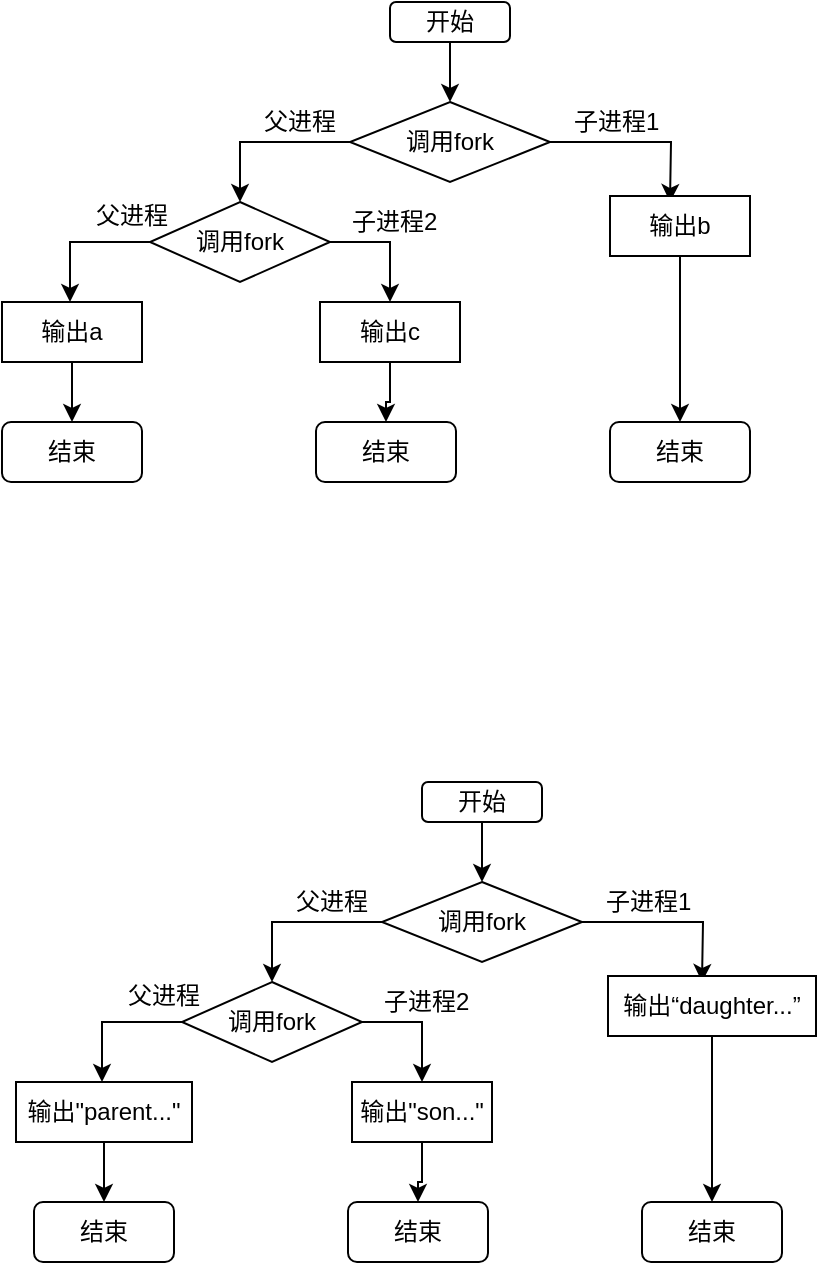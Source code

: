 <mxfile version="12.2.4" pages="1"><diagram id="gaAG4IXYUkCzt0-5SxON" name="Page-1"><mxGraphModel dx="885" dy="470" grid="1" gridSize="10" guides="1" tooltips="1" connect="1" arrows="1" fold="1" page="1" pageScale="1" pageWidth="827" pageHeight="1169" math="0" shadow="0"><root><mxCell id="0"/><mxCell id="1" parent="0"/><mxCell id="4" value="" style="edgeStyle=orthogonalEdgeStyle;rounded=0;orthogonalLoop=1;jettySize=auto;html=1;entryX=0.5;entryY=0;entryDx=0;entryDy=0;" parent="1" source="2" target="6" edge="1"><mxGeometry relative="1" as="geometry"><mxPoint x="410" y="150" as="targetPoint"/></mxGeometry></mxCell><mxCell id="2" value="开始" style="rounded=1;whiteSpace=wrap;html=1;" parent="1" vertex="1"><mxGeometry x="380" y="80" width="60" height="20" as="geometry"/></mxCell><mxCell id="8" value="" style="edgeStyle=orthogonalEdgeStyle;rounded=0;orthogonalLoop=1;jettySize=auto;html=1;" parent="1" source="6" edge="1"><mxGeometry relative="1" as="geometry"><mxPoint x="520" y="180" as="targetPoint"/></mxGeometry></mxCell><mxCell id="10" value="" style="edgeStyle=orthogonalEdgeStyle;rounded=0;orthogonalLoop=1;jettySize=auto;html=1;entryX=0.5;entryY=0;entryDx=0;entryDy=0;" parent="1" source="6" target="13" edge="1"><mxGeometry relative="1" as="geometry"><mxPoint x="300" y="180" as="targetPoint"/></mxGeometry></mxCell><mxCell id="6" value="调用fork" style="rhombus;whiteSpace=wrap;html=1;" parent="1" vertex="1"><mxGeometry x="360" y="130" width="100" height="40" as="geometry"/></mxCell><mxCell id="12" value="父进程" style="text;html=1;resizable=0;points=[];autosize=1;align=left;verticalAlign=top;spacingTop=-4;" parent="1" vertex="1"><mxGeometry x="315" y="130" width="50" height="20" as="geometry"/></mxCell><mxCell id="13" value="调用fork" style="rhombus;whiteSpace=wrap;html=1;" parent="1" vertex="1"><mxGeometry x="260" y="180" width="90" height="40" as="geometry"/></mxCell><mxCell id="14" value="" style="edgeStyle=orthogonalEdgeStyle;rounded=0;orthogonalLoop=1;jettySize=auto;html=1;exitX=1;exitY=0.5;exitDx=0;exitDy=0;" parent="1" source="13" edge="1"><mxGeometry relative="1" as="geometry"><mxPoint x="353" y="200" as="sourcePoint"/><mxPoint x="380" y="230" as="targetPoint"/><Array as="points"><mxPoint x="380" y="200"/><mxPoint x="380" y="230"/></Array></mxGeometry></mxCell><mxCell id="15" value="" style="edgeStyle=orthogonalEdgeStyle;rounded=0;orthogonalLoop=1;jettySize=auto;html=1;exitX=0;exitY=0.5;exitDx=0;exitDy=0;" parent="1" source="13" edge="1"><mxGeometry relative="1" as="geometry"><mxPoint x="253" y="200" as="sourcePoint"/><mxPoint x="220" y="230" as="targetPoint"/><Array as="points"><mxPoint x="220" y="200"/><mxPoint x="220" y="230"/></Array></mxGeometry></mxCell><mxCell id="16" value="父进程" style="text;html=1;resizable=0;points=[];autosize=1;align=left;verticalAlign=top;spacingTop=-4;" parent="1" vertex="1"><mxGeometry x="231" y="177" width="50" height="20" as="geometry"/></mxCell><mxCell id="17" value="子进程1" style="text;html=1;resizable=0;points=[];autosize=1;align=left;verticalAlign=top;spacingTop=-4;" parent="1" vertex="1"><mxGeometry x="470" y="130" width="60" height="20" as="geometry"/></mxCell><mxCell id="18" value="子进程2" style="text;html=1;resizable=0;points=[];autosize=1;align=left;verticalAlign=top;spacingTop=-4;" parent="1" vertex="1"><mxGeometry x="359" y="180" width="60" height="20" as="geometry"/></mxCell><mxCell id="27" style="edgeStyle=orthogonalEdgeStyle;rounded=0;orthogonalLoop=1;jettySize=auto;html=1;entryX=0.5;entryY=0;entryDx=0;entryDy=0;" parent="1" source="19" target="22" edge="1"><mxGeometry relative="1" as="geometry"/></mxCell><mxCell id="19" value="输出a" style="rounded=0;whiteSpace=wrap;html=1;" parent="1" vertex="1"><mxGeometry x="186" y="230" width="70" height="30" as="geometry"/></mxCell><mxCell id="29" style="edgeStyle=orthogonalEdgeStyle;rounded=0;orthogonalLoop=1;jettySize=auto;html=1;entryX=0.5;entryY=0;entryDx=0;entryDy=0;" parent="1" source="20" target="23" edge="1"><mxGeometry relative="1" as="geometry"><Array as="points"><mxPoint x="380" y="280"/><mxPoint x="378" y="280"/></Array></mxGeometry></mxCell><mxCell id="20" value="输出c" style="rounded=0;whiteSpace=wrap;html=1;" parent="1" vertex="1"><mxGeometry x="345" y="230" width="70" height="30" as="geometry"/></mxCell><mxCell id="30" style="edgeStyle=orthogonalEdgeStyle;rounded=0;orthogonalLoop=1;jettySize=auto;html=1;entryX=0.5;entryY=0;entryDx=0;entryDy=0;" parent="1" source="21" target="24" edge="1"><mxGeometry relative="1" as="geometry"/></mxCell><mxCell id="21" value="输出b" style="rounded=0;whiteSpace=wrap;html=1;" parent="1" vertex="1"><mxGeometry x="490" y="177" width="70" height="30" as="geometry"/></mxCell><mxCell id="22" value="结束" style="rounded=1;whiteSpace=wrap;html=1;" parent="1" vertex="1"><mxGeometry x="186" y="290" width="70" height="30" as="geometry"/></mxCell><mxCell id="23" value="结束" style="rounded=1;whiteSpace=wrap;html=1;" parent="1" vertex="1"><mxGeometry x="343" y="290" width="70" height="30" as="geometry"/></mxCell><mxCell id="24" value="结束" style="rounded=1;whiteSpace=wrap;html=1;" parent="1" vertex="1"><mxGeometry x="490" y="290" width="70" height="30" as="geometry"/></mxCell><mxCell id="31" value="" style="edgeStyle=orthogonalEdgeStyle;rounded=0;orthogonalLoop=1;jettySize=auto;html=1;entryX=0.5;entryY=0;entryDx=0;entryDy=0;" parent="1" source="32" target="35" edge="1"><mxGeometry relative="1" as="geometry"><mxPoint x="426" y="540" as="targetPoint"/></mxGeometry></mxCell><mxCell id="32" value="开始" style="rounded=1;whiteSpace=wrap;html=1;" parent="1" vertex="1"><mxGeometry x="396" y="470" width="60" height="20" as="geometry"/></mxCell><mxCell id="33" value="" style="edgeStyle=orthogonalEdgeStyle;rounded=0;orthogonalLoop=1;jettySize=auto;html=1;" parent="1" source="35" edge="1"><mxGeometry relative="1" as="geometry"><mxPoint x="536" y="570" as="targetPoint"/></mxGeometry></mxCell><mxCell id="34" value="" style="edgeStyle=orthogonalEdgeStyle;rounded=0;orthogonalLoop=1;jettySize=auto;html=1;entryX=0.5;entryY=0;entryDx=0;entryDy=0;" parent="1" source="35" target="37" edge="1"><mxGeometry relative="1" as="geometry"><mxPoint x="316" y="570" as="targetPoint"/></mxGeometry></mxCell><mxCell id="35" value="调用fork" style="rhombus;whiteSpace=wrap;html=1;" parent="1" vertex="1"><mxGeometry x="376" y="520" width="100" height="40" as="geometry"/></mxCell><mxCell id="36" value="父进程" style="text;html=1;resizable=0;points=[];autosize=1;align=left;verticalAlign=top;spacingTop=-4;" parent="1" vertex="1"><mxGeometry x="331" y="520" width="50" height="20" as="geometry"/></mxCell><mxCell id="37" value="调用fork" style="rhombus;whiteSpace=wrap;html=1;" parent="1" vertex="1"><mxGeometry x="276" y="570" width="90" height="40" as="geometry"/></mxCell><mxCell id="38" value="" style="edgeStyle=orthogonalEdgeStyle;rounded=0;orthogonalLoop=1;jettySize=auto;html=1;exitX=1;exitY=0.5;exitDx=0;exitDy=0;" parent="1" source="37" edge="1"><mxGeometry relative="1" as="geometry"><mxPoint x="369" y="590" as="sourcePoint"/><mxPoint x="396" y="620" as="targetPoint"/><Array as="points"><mxPoint x="396" y="590"/><mxPoint x="396" y="620"/></Array></mxGeometry></mxCell><mxCell id="39" value="" style="edgeStyle=orthogonalEdgeStyle;rounded=0;orthogonalLoop=1;jettySize=auto;html=1;exitX=0;exitY=0.5;exitDx=0;exitDy=0;" parent="1" source="37" edge="1"><mxGeometry relative="1" as="geometry"><mxPoint x="269" y="590" as="sourcePoint"/><mxPoint x="236" y="620" as="targetPoint"/><Array as="points"><mxPoint x="236" y="590"/><mxPoint x="236" y="620"/></Array></mxGeometry></mxCell><mxCell id="40" value="父进程" style="text;html=1;resizable=0;points=[];autosize=1;align=left;verticalAlign=top;spacingTop=-4;" parent="1" vertex="1"><mxGeometry x="247" y="567" width="50" height="20" as="geometry"/></mxCell><mxCell id="41" value="子进程1" style="text;html=1;resizable=0;points=[];autosize=1;align=left;verticalAlign=top;spacingTop=-4;" parent="1" vertex="1"><mxGeometry x="486" y="520" width="60" height="20" as="geometry"/></mxCell><mxCell id="42" value="子进程2" style="text;html=1;resizable=0;points=[];autosize=1;align=left;verticalAlign=top;spacingTop=-4;" parent="1" vertex="1"><mxGeometry x="375" y="570" width="60" height="20" as="geometry"/></mxCell><mxCell id="43" style="edgeStyle=orthogonalEdgeStyle;rounded=0;orthogonalLoop=1;jettySize=auto;html=1;entryX=0.5;entryY=0;entryDx=0;entryDy=0;" parent="1" source="44" target="49" edge="1"><mxGeometry relative="1" as="geometry"/></mxCell><mxCell id="44" value="输出&quot;parent...&quot;" style="rounded=0;whiteSpace=wrap;html=1;" parent="1" vertex="1"><mxGeometry x="193" y="620" width="88" height="30" as="geometry"/></mxCell><mxCell id="45" style="edgeStyle=orthogonalEdgeStyle;rounded=0;orthogonalLoop=1;jettySize=auto;html=1;entryX=0.5;entryY=0;entryDx=0;entryDy=0;" parent="1" source="46" target="50" edge="1"><mxGeometry relative="1" as="geometry"><Array as="points"><mxPoint x="396" y="670"/><mxPoint x="394" y="670"/></Array></mxGeometry></mxCell><mxCell id="46" value="输出&quot;son...&quot;" style="rounded=0;whiteSpace=wrap;html=1;" parent="1" vertex="1"><mxGeometry x="361" y="620" width="70" height="30" as="geometry"/></mxCell><mxCell id="47" style="edgeStyle=orthogonalEdgeStyle;rounded=0;orthogonalLoop=1;jettySize=auto;html=1;entryX=0.5;entryY=0;entryDx=0;entryDy=0;" parent="1" source="48" target="51" edge="1"><mxGeometry relative="1" as="geometry"/></mxCell><mxCell id="48" value="输出“daughter...”" style="rounded=0;whiteSpace=wrap;html=1;" parent="1" vertex="1"><mxGeometry x="489" y="567" width="104" height="30" as="geometry"/></mxCell><mxCell id="49" value="结束" style="rounded=1;whiteSpace=wrap;html=1;" parent="1" vertex="1"><mxGeometry x="202" y="680" width="70" height="30" as="geometry"/></mxCell><mxCell id="50" value="结束" style="rounded=1;whiteSpace=wrap;html=1;" parent="1" vertex="1"><mxGeometry x="359" y="680" width="70" height="30" as="geometry"/></mxCell><mxCell id="51" value="结束" style="rounded=1;whiteSpace=wrap;html=1;" parent="1" vertex="1"><mxGeometry x="506" y="680" width="70" height="30" as="geometry"/></mxCell></root></mxGraphModel></diagram></mxfile>